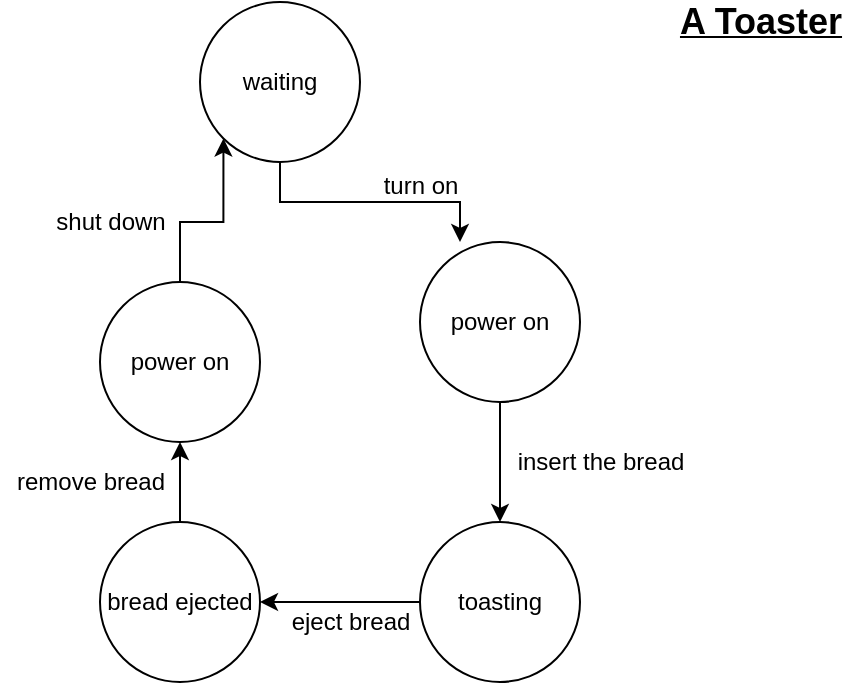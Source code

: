 <mxfile version="17.4.6" type="github">
  <diagram id="MGcv_g1UTAX9x_RFuKzL" name="Page-1">
    <mxGraphModel dx="782" dy="436" grid="1" gridSize="10" guides="1" tooltips="1" connect="1" arrows="1" fold="1" page="1" pageScale="1" pageWidth="850" pageHeight="1100" math="0" shadow="0">
      <root>
        <mxCell id="0" />
        <mxCell id="1" parent="0" />
        <mxCell id="AS0sbPmB8oaA7Vb-O9PP-2" style="edgeStyle=orthogonalEdgeStyle;rounded=0;orthogonalLoop=1;jettySize=auto;html=1;exitX=0.5;exitY=1;exitDx=0;exitDy=0;entryX=0.25;entryY=0;entryDx=0;entryDy=0;entryPerimeter=0;" edge="1" parent="1" source="AS0sbPmB8oaA7Vb-O9PP-1" target="AS0sbPmB8oaA7Vb-O9PP-3">
          <mxGeometry relative="1" as="geometry">
            <mxPoint x="410" y="320" as="targetPoint" />
          </mxGeometry>
        </mxCell>
        <mxCell id="AS0sbPmB8oaA7Vb-O9PP-1" value="waiting" style="ellipse;whiteSpace=wrap;html=1;aspect=fixed;" vertex="1" parent="1">
          <mxGeometry x="360" y="190" width="80" height="80" as="geometry" />
        </mxCell>
        <mxCell id="AS0sbPmB8oaA7Vb-O9PP-6" style="edgeStyle=orthogonalEdgeStyle;rounded=0;orthogonalLoop=1;jettySize=auto;html=1;exitX=0.5;exitY=1;exitDx=0;exitDy=0;fontSize=12;" edge="1" parent="1" source="AS0sbPmB8oaA7Vb-O9PP-3">
          <mxGeometry relative="1" as="geometry">
            <mxPoint x="510" y="450" as="targetPoint" />
          </mxGeometry>
        </mxCell>
        <mxCell id="AS0sbPmB8oaA7Vb-O9PP-3" value="power on" style="ellipse;whiteSpace=wrap;html=1;aspect=fixed;" vertex="1" parent="1">
          <mxGeometry x="470" y="310" width="80" height="80" as="geometry" />
        </mxCell>
        <mxCell id="AS0sbPmB8oaA7Vb-O9PP-4" value="&lt;b&gt;&lt;u&gt;&lt;font style=&quot;font-size: 18px&quot;&gt;A Toaster&lt;/font&gt;&lt;/u&gt;&lt;/b&gt;" style="text;html=1;align=center;verticalAlign=middle;resizable=0;points=[];autosize=1;strokeColor=none;fillColor=none;" vertex="1" parent="1">
          <mxGeometry x="590" y="190" width="100" height="20" as="geometry" />
        </mxCell>
        <mxCell id="AS0sbPmB8oaA7Vb-O9PP-5" value="&lt;font style=&quot;font-size: 12px&quot;&gt;turn on&lt;/font&gt;" style="text;html=1;align=center;verticalAlign=middle;resizable=0;points=[];autosize=1;strokeColor=none;fillColor=none;fontSize=18;" vertex="1" parent="1">
          <mxGeometry x="445" y="265" width="50" height="30" as="geometry" />
        </mxCell>
        <mxCell id="AS0sbPmB8oaA7Vb-O9PP-7" value="insert the bread" style="text;html=1;align=center;verticalAlign=middle;resizable=0;points=[];autosize=1;strokeColor=none;fillColor=none;fontSize=12;" vertex="1" parent="1">
          <mxGeometry x="510" y="410" width="100" height="20" as="geometry" />
        </mxCell>
        <mxCell id="AS0sbPmB8oaA7Vb-O9PP-9" style="edgeStyle=orthogonalEdgeStyle;rounded=0;orthogonalLoop=1;jettySize=auto;html=1;exitX=0;exitY=0.5;exitDx=0;exitDy=0;fontSize=12;" edge="1" parent="1" source="AS0sbPmB8oaA7Vb-O9PP-8">
          <mxGeometry relative="1" as="geometry">
            <mxPoint x="390" y="490" as="targetPoint" />
          </mxGeometry>
        </mxCell>
        <mxCell id="AS0sbPmB8oaA7Vb-O9PP-8" value="toasting" style="ellipse;whiteSpace=wrap;html=1;aspect=fixed;fontSize=12;" vertex="1" parent="1">
          <mxGeometry x="470" y="450" width="80" height="80" as="geometry" />
        </mxCell>
        <mxCell id="AS0sbPmB8oaA7Vb-O9PP-10" value="eject bread" style="text;html=1;align=center;verticalAlign=middle;resizable=0;points=[];autosize=1;strokeColor=none;fillColor=none;fontSize=12;" vertex="1" parent="1">
          <mxGeometry x="400" y="490" width="70" height="20" as="geometry" />
        </mxCell>
        <mxCell id="AS0sbPmB8oaA7Vb-O9PP-14" style="edgeStyle=orthogonalEdgeStyle;rounded=0;orthogonalLoop=1;jettySize=auto;html=1;fontSize=12;" edge="1" parent="1" source="AS0sbPmB8oaA7Vb-O9PP-13">
          <mxGeometry relative="1" as="geometry">
            <mxPoint x="350" y="410" as="targetPoint" />
          </mxGeometry>
        </mxCell>
        <mxCell id="AS0sbPmB8oaA7Vb-O9PP-13" value="bread ejected" style="ellipse;whiteSpace=wrap;html=1;aspect=fixed;fontSize=12;" vertex="1" parent="1">
          <mxGeometry x="310" y="450" width="80" height="80" as="geometry" />
        </mxCell>
        <mxCell id="AS0sbPmB8oaA7Vb-O9PP-15" value="remove bread" style="text;html=1;align=center;verticalAlign=middle;resizable=0;points=[];autosize=1;strokeColor=none;fillColor=none;fontSize=12;" vertex="1" parent="1">
          <mxGeometry x="260" y="420" width="90" height="20" as="geometry" />
        </mxCell>
        <mxCell id="AS0sbPmB8oaA7Vb-O9PP-17" style="edgeStyle=orthogonalEdgeStyle;rounded=0;orthogonalLoop=1;jettySize=auto;html=1;entryX=0;entryY=1;entryDx=0;entryDy=0;fontSize=12;" edge="1" parent="1" source="AS0sbPmB8oaA7Vb-O9PP-16" target="AS0sbPmB8oaA7Vb-O9PP-1">
          <mxGeometry relative="1" as="geometry" />
        </mxCell>
        <mxCell id="AS0sbPmB8oaA7Vb-O9PP-16" value="power on" style="ellipse;whiteSpace=wrap;html=1;aspect=fixed;fontSize=12;" vertex="1" parent="1">
          <mxGeometry x="310" y="330" width="80" height="80" as="geometry" />
        </mxCell>
        <mxCell id="AS0sbPmB8oaA7Vb-O9PP-18" value="shut down" style="text;html=1;align=center;verticalAlign=middle;resizable=0;points=[];autosize=1;strokeColor=none;fillColor=none;fontSize=12;" vertex="1" parent="1">
          <mxGeometry x="280" y="290" width="70" height="20" as="geometry" />
        </mxCell>
      </root>
    </mxGraphModel>
  </diagram>
</mxfile>
